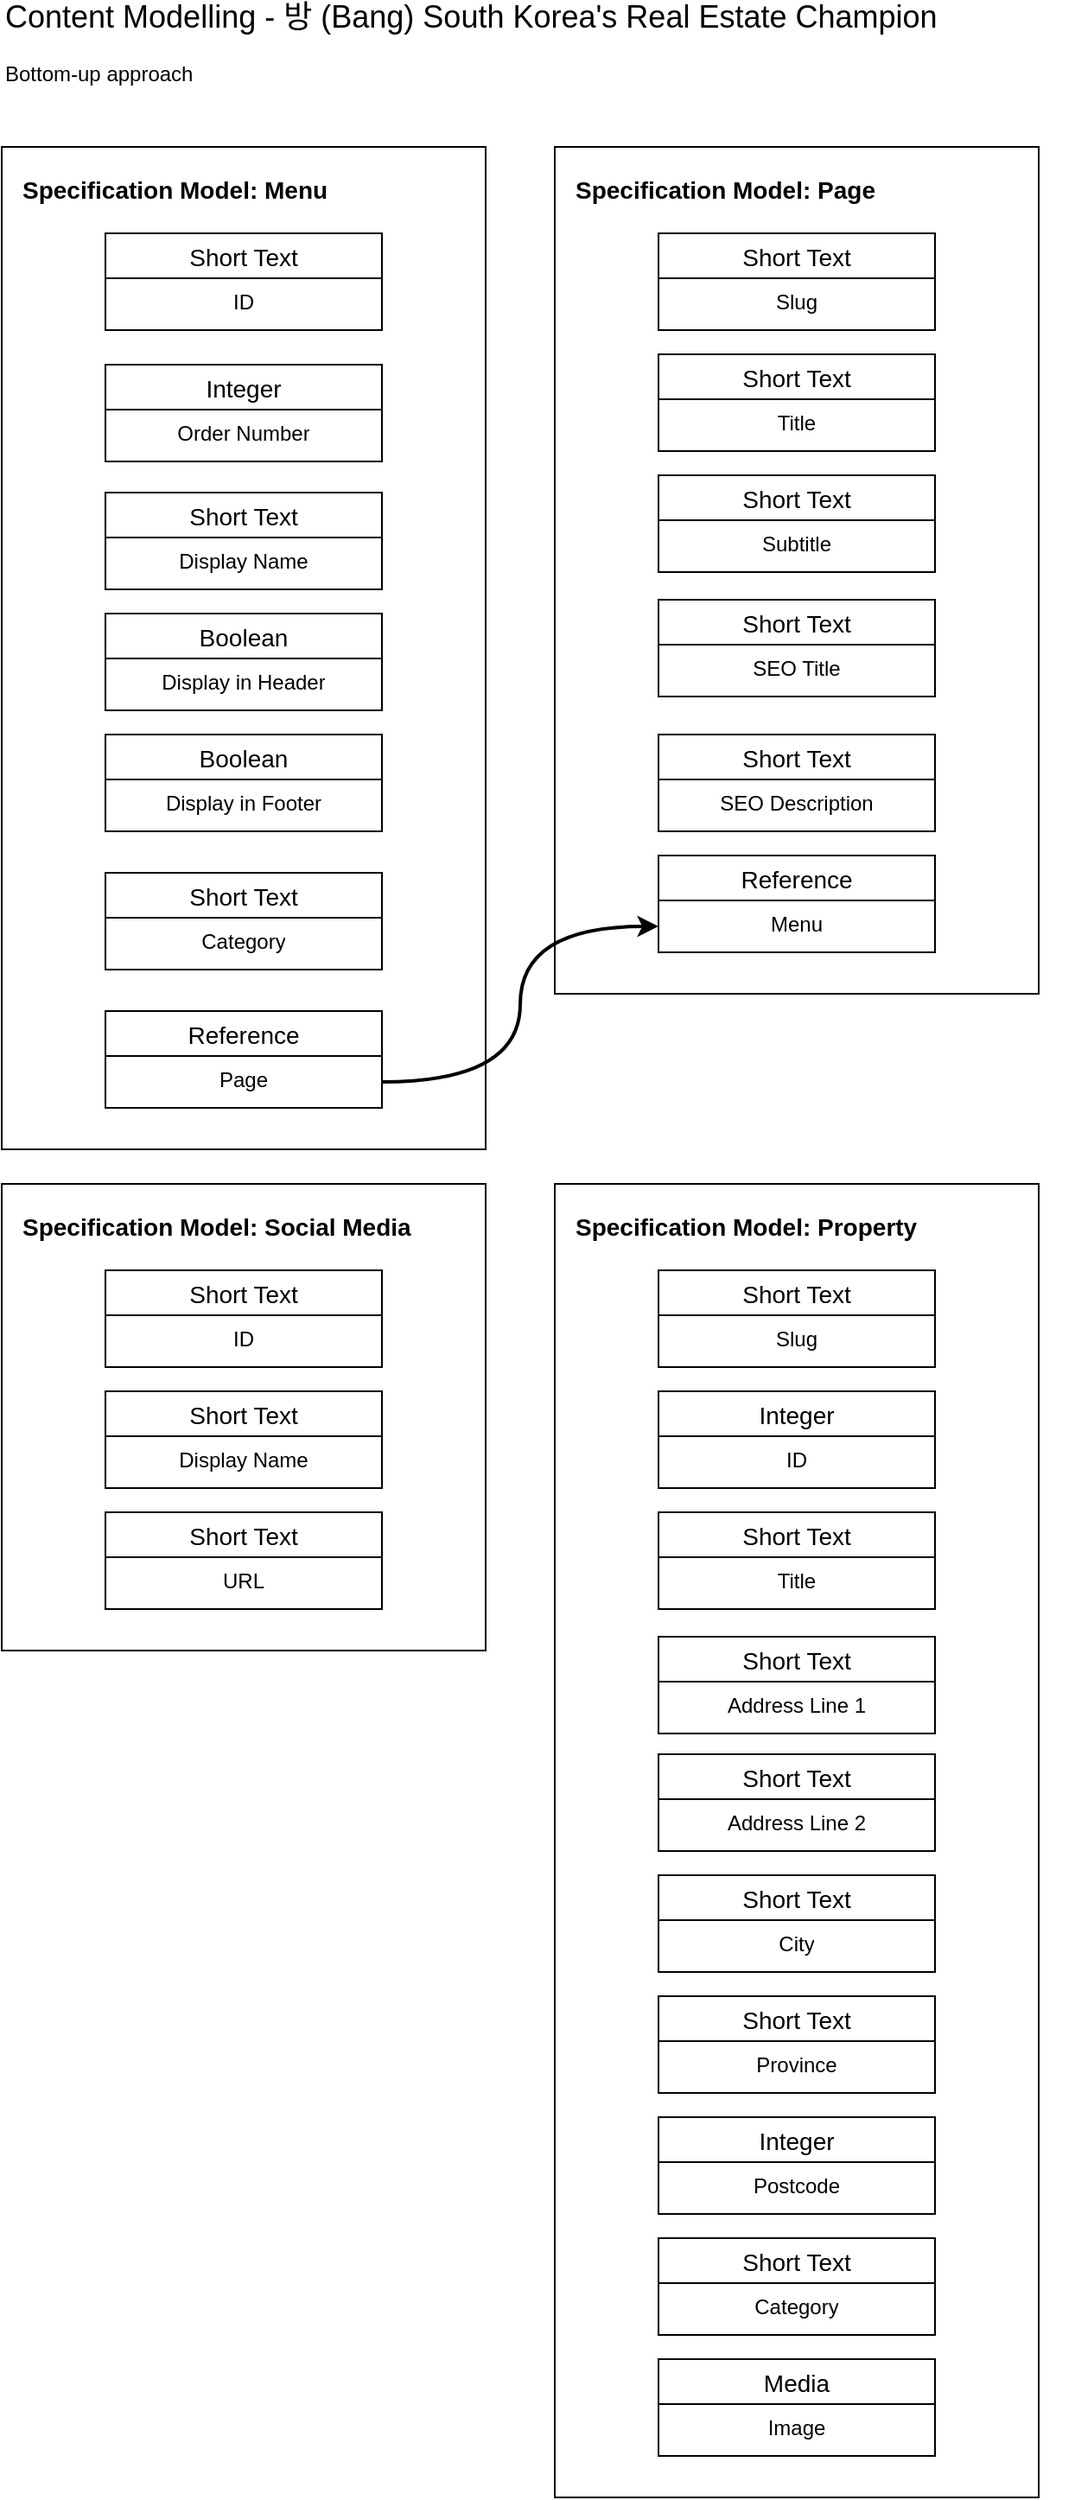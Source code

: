 <mxfile version="21.1.2" type="device">
  <diagram name="Page-1" id="0mzZ0FXUNe1HwxqdRipv">
    <mxGraphModel dx="1026" dy="1131" grid="1" gridSize="10" guides="1" tooltips="1" connect="1" arrows="1" fold="1" page="1" pageScale="1" pageWidth="1169" pageHeight="827" math="0" shadow="0">
      <root>
        <mxCell id="0" />
        <mxCell id="1" parent="0" />
        <mxCell id="A4oa1Aqxcal-LB0vRYpH-1" value="&lt;font style=&quot;&quot;&gt;&lt;span style=&quot;font-size: 18px;&quot;&gt;Content Modelling -&amp;nbsp;방 (Bang) South Korea&#39;s Real Estate Champion&lt;/span&gt;&lt;br&gt;&lt;br&gt;&lt;font style=&quot;font-size: 12px;&quot;&gt;Bottom-up approach&lt;/font&gt;&lt;br&gt;&lt;/font&gt;" style="text;html=1;strokeColor=none;fillColor=none;align=left;verticalAlign=middle;whiteSpace=wrap;rounded=0;" vertex="1" parent="1">
          <mxGeometry x="40" y="40" width="620" height="40" as="geometry" />
        </mxCell>
        <mxCell id="A4oa1Aqxcal-LB0vRYpH-38" value="" style="group" vertex="1" connectable="0" parent="1">
          <mxGeometry x="40" y="120" width="280" height="580" as="geometry" />
        </mxCell>
        <mxCell id="A4oa1Aqxcal-LB0vRYpH-2" value="" style="rounded=0;whiteSpace=wrap;html=1;" vertex="1" parent="A4oa1Aqxcal-LB0vRYpH-38">
          <mxGeometry width="280" height="580" as="geometry" />
        </mxCell>
        <mxCell id="A4oa1Aqxcal-LB0vRYpH-3" value="Specification Model: Menu" style="text;html=1;strokeColor=none;fillColor=none;align=left;verticalAlign=middle;whiteSpace=wrap;rounded=0;fontSize=14;fontStyle=1" vertex="1" parent="A4oa1Aqxcal-LB0vRYpH-38">
          <mxGeometry x="10" y="10" width="260" height="30" as="geometry" />
        </mxCell>
        <mxCell id="A4oa1Aqxcal-LB0vRYpH-21" value="Short Text" style="swimlane;fontStyle=0;childLayout=stackLayout;horizontal=1;startSize=26;horizontalStack=0;resizeParent=1;resizeParentMax=0;resizeLast=0;collapsible=1;marginBottom=0;align=center;fontSize=14;" vertex="1" parent="A4oa1Aqxcal-LB0vRYpH-38">
          <mxGeometry x="60" y="50" width="160" height="56" as="geometry" />
        </mxCell>
        <mxCell id="A4oa1Aqxcal-LB0vRYpH-22" value="ID" style="text;strokeColor=none;fillColor=none;spacingLeft=4;spacingRight=4;overflow=hidden;rotatable=0;points=[[0,0.5],[1,0.5]];portConstraint=eastwest;fontSize=12;whiteSpace=wrap;html=1;align=center;" vertex="1" parent="A4oa1Aqxcal-LB0vRYpH-21">
          <mxGeometry y="26" width="160" height="30" as="geometry" />
        </mxCell>
        <mxCell id="A4oa1Aqxcal-LB0vRYpH-25" value="Integer" style="swimlane;fontStyle=0;childLayout=stackLayout;horizontal=1;startSize=26;horizontalStack=0;resizeParent=1;resizeParentMax=0;resizeLast=0;collapsible=1;marginBottom=0;align=center;fontSize=14;" vertex="1" parent="A4oa1Aqxcal-LB0vRYpH-38">
          <mxGeometry x="60" y="126" width="160" height="56" as="geometry" />
        </mxCell>
        <mxCell id="A4oa1Aqxcal-LB0vRYpH-26" value="Order Number" style="text;strokeColor=none;fillColor=none;spacingLeft=4;spacingRight=4;overflow=hidden;rotatable=0;points=[[0,0.5],[1,0.5]];portConstraint=eastwest;fontSize=12;whiteSpace=wrap;html=1;align=center;" vertex="1" parent="A4oa1Aqxcal-LB0vRYpH-25">
          <mxGeometry y="26" width="160" height="30" as="geometry" />
        </mxCell>
        <mxCell id="A4oa1Aqxcal-LB0vRYpH-27" value="Short Text" style="swimlane;fontStyle=0;childLayout=stackLayout;horizontal=1;startSize=26;horizontalStack=0;resizeParent=1;resizeParentMax=0;resizeLast=0;collapsible=1;marginBottom=0;align=center;fontSize=14;" vertex="1" parent="A4oa1Aqxcal-LB0vRYpH-38">
          <mxGeometry x="60" y="200" width="160" height="56" as="geometry" />
        </mxCell>
        <mxCell id="A4oa1Aqxcal-LB0vRYpH-28" value="Display Name" style="text;strokeColor=none;fillColor=none;spacingLeft=4;spacingRight=4;overflow=hidden;rotatable=0;points=[[0,0.5],[1,0.5]];portConstraint=eastwest;fontSize=12;whiteSpace=wrap;html=1;align=center;" vertex="1" parent="A4oa1Aqxcal-LB0vRYpH-27">
          <mxGeometry y="26" width="160" height="30" as="geometry" />
        </mxCell>
        <mxCell id="A4oa1Aqxcal-LB0vRYpH-29" value="Boolean" style="swimlane;fontStyle=0;childLayout=stackLayout;horizontal=1;startSize=26;horizontalStack=0;resizeParent=1;resizeParentMax=0;resizeLast=0;collapsible=1;marginBottom=0;align=center;fontSize=14;" vertex="1" parent="A4oa1Aqxcal-LB0vRYpH-38">
          <mxGeometry x="60" y="270" width="160" height="56" as="geometry" />
        </mxCell>
        <mxCell id="A4oa1Aqxcal-LB0vRYpH-30" value="Display in Header" style="text;strokeColor=none;fillColor=none;spacingLeft=4;spacingRight=4;overflow=hidden;rotatable=0;points=[[0,0.5],[1,0.5]];portConstraint=eastwest;fontSize=12;whiteSpace=wrap;html=1;align=center;" vertex="1" parent="A4oa1Aqxcal-LB0vRYpH-29">
          <mxGeometry y="26" width="160" height="30" as="geometry" />
        </mxCell>
        <mxCell id="A4oa1Aqxcal-LB0vRYpH-31" value="Boolean" style="swimlane;fontStyle=0;childLayout=stackLayout;horizontal=1;startSize=26;horizontalStack=0;resizeParent=1;resizeParentMax=0;resizeLast=0;collapsible=1;marginBottom=0;align=center;fontSize=14;" vertex="1" parent="A4oa1Aqxcal-LB0vRYpH-38">
          <mxGeometry x="60" y="340" width="160" height="56" as="geometry" />
        </mxCell>
        <mxCell id="A4oa1Aqxcal-LB0vRYpH-32" value="Display in Footer" style="text;strokeColor=none;fillColor=none;spacingLeft=4;spacingRight=4;overflow=hidden;rotatable=0;points=[[0,0.5],[1,0.5]];portConstraint=eastwest;fontSize=12;whiteSpace=wrap;html=1;align=center;" vertex="1" parent="A4oa1Aqxcal-LB0vRYpH-31">
          <mxGeometry y="26" width="160" height="30" as="geometry" />
        </mxCell>
        <mxCell id="A4oa1Aqxcal-LB0vRYpH-33" value="Reference" style="swimlane;fontStyle=0;childLayout=stackLayout;horizontal=1;startSize=26;horizontalStack=0;resizeParent=1;resizeParentMax=0;resizeLast=0;collapsible=1;marginBottom=0;align=center;fontSize=14;" vertex="1" parent="A4oa1Aqxcal-LB0vRYpH-38">
          <mxGeometry x="60" y="500" width="160" height="56" as="geometry" />
        </mxCell>
        <mxCell id="A4oa1Aqxcal-LB0vRYpH-34" value="Page" style="text;strokeColor=none;fillColor=none;spacingLeft=4;spacingRight=4;overflow=hidden;rotatable=0;points=[[0,0.5],[1,0.5]];portConstraint=eastwest;fontSize=12;whiteSpace=wrap;html=1;align=center;" vertex="1" parent="A4oa1Aqxcal-LB0vRYpH-33">
          <mxGeometry y="26" width="160" height="30" as="geometry" />
        </mxCell>
        <mxCell id="A4oa1Aqxcal-LB0vRYpH-36" value="Short Text" style="swimlane;fontStyle=0;childLayout=stackLayout;horizontal=1;startSize=26;horizontalStack=0;resizeParent=1;resizeParentMax=0;resizeLast=0;collapsible=1;marginBottom=0;align=center;fontSize=14;" vertex="1" parent="A4oa1Aqxcal-LB0vRYpH-38">
          <mxGeometry x="60" y="420" width="160" height="56" as="geometry" />
        </mxCell>
        <mxCell id="A4oa1Aqxcal-LB0vRYpH-37" value="Category" style="text;strokeColor=none;fillColor=none;spacingLeft=4;spacingRight=4;overflow=hidden;rotatable=0;points=[[0,0.5],[1,0.5]];portConstraint=eastwest;fontSize=12;whiteSpace=wrap;html=1;align=center;" vertex="1" parent="A4oa1Aqxcal-LB0vRYpH-36">
          <mxGeometry y="26" width="160" height="30" as="geometry" />
        </mxCell>
        <mxCell id="A4oa1Aqxcal-LB0vRYpH-99" value="" style="group" vertex="1" connectable="0" parent="1">
          <mxGeometry x="360" y="720" width="280" height="760" as="geometry" />
        </mxCell>
        <mxCell id="A4oa1Aqxcal-LB0vRYpH-68" value="" style="rounded=0;whiteSpace=wrap;html=1;" vertex="1" parent="A4oa1Aqxcal-LB0vRYpH-99">
          <mxGeometry width="280" height="760" as="geometry" />
        </mxCell>
        <mxCell id="A4oa1Aqxcal-LB0vRYpH-69" value="Specification Model: Property" style="text;html=1;strokeColor=none;fillColor=none;align=left;verticalAlign=middle;whiteSpace=wrap;rounded=0;fontSize=14;fontStyle=1" vertex="1" parent="A4oa1Aqxcal-LB0vRYpH-99">
          <mxGeometry x="10" y="10" width="260" height="30" as="geometry" />
        </mxCell>
        <mxCell id="A4oa1Aqxcal-LB0vRYpH-70" value="Short Text" style="swimlane;fontStyle=0;childLayout=stackLayout;horizontal=1;startSize=26;horizontalStack=0;resizeParent=1;resizeParentMax=0;resizeLast=0;collapsible=1;marginBottom=0;align=center;fontSize=14;" vertex="1" parent="A4oa1Aqxcal-LB0vRYpH-99">
          <mxGeometry x="60" y="50" width="160" height="56" as="geometry" />
        </mxCell>
        <mxCell id="A4oa1Aqxcal-LB0vRYpH-71" value="Slug" style="text;strokeColor=none;fillColor=none;spacingLeft=4;spacingRight=4;overflow=hidden;rotatable=0;points=[[0,0.5],[1,0.5]];portConstraint=eastwest;fontSize=12;whiteSpace=wrap;html=1;align=center;" vertex="1" parent="A4oa1Aqxcal-LB0vRYpH-70">
          <mxGeometry y="26" width="160" height="30" as="geometry" />
        </mxCell>
        <mxCell id="A4oa1Aqxcal-LB0vRYpH-72" value="Media" style="swimlane;fontStyle=0;childLayout=stackLayout;horizontal=1;startSize=26;horizontalStack=0;resizeParent=1;resizeParentMax=0;resizeLast=0;collapsible=1;marginBottom=0;align=center;fontSize=14;" vertex="1" parent="A4oa1Aqxcal-LB0vRYpH-99">
          <mxGeometry x="60" y="680" width="160" height="56" as="geometry" />
        </mxCell>
        <mxCell id="A4oa1Aqxcal-LB0vRYpH-73" value="Image" style="text;strokeColor=none;fillColor=none;spacingLeft=4;spacingRight=4;overflow=hidden;rotatable=0;points=[[0,0.5],[1,0.5]];portConstraint=eastwest;fontSize=12;whiteSpace=wrap;html=1;align=center;" vertex="1" parent="A4oa1Aqxcal-LB0vRYpH-72">
          <mxGeometry y="26" width="160" height="30" as="geometry" />
        </mxCell>
        <mxCell id="A4oa1Aqxcal-LB0vRYpH-74" value="Short Text" style="swimlane;fontStyle=0;childLayout=stackLayout;horizontal=1;startSize=26;horizontalStack=0;resizeParent=1;resizeParentMax=0;resizeLast=0;collapsible=1;marginBottom=0;align=center;fontSize=14;" vertex="1" parent="A4oa1Aqxcal-LB0vRYpH-99">
          <mxGeometry x="60" y="190" width="160" height="56" as="geometry" />
        </mxCell>
        <mxCell id="A4oa1Aqxcal-LB0vRYpH-75" value="Title" style="text;strokeColor=none;fillColor=none;spacingLeft=4;spacingRight=4;overflow=hidden;rotatable=0;points=[[0,0.5],[1,0.5]];portConstraint=eastwest;fontSize=12;whiteSpace=wrap;html=1;align=center;" vertex="1" parent="A4oa1Aqxcal-LB0vRYpH-74">
          <mxGeometry y="26" width="160" height="30" as="geometry" />
        </mxCell>
        <mxCell id="A4oa1Aqxcal-LB0vRYpH-82" value="Short Text" style="swimlane;fontStyle=0;childLayout=stackLayout;horizontal=1;startSize=26;horizontalStack=0;resizeParent=1;resizeParentMax=0;resizeLast=0;collapsible=1;marginBottom=0;align=center;fontSize=14;" vertex="1" parent="A4oa1Aqxcal-LB0vRYpH-99">
          <mxGeometry x="60" y="262" width="160" height="56" as="geometry" />
        </mxCell>
        <mxCell id="A4oa1Aqxcal-LB0vRYpH-83" value="Address Line 1&lt;br&gt;" style="text;strokeColor=none;fillColor=none;spacingLeft=4;spacingRight=4;overflow=hidden;rotatable=0;points=[[0,0.5],[1,0.5]];portConstraint=eastwest;fontSize=12;whiteSpace=wrap;html=1;align=center;" vertex="1" parent="A4oa1Aqxcal-LB0vRYpH-82">
          <mxGeometry y="26" width="160" height="30" as="geometry" />
        </mxCell>
        <mxCell id="A4oa1Aqxcal-LB0vRYpH-84" value="Integer" style="swimlane;fontStyle=0;childLayout=stackLayout;horizontal=1;startSize=26;horizontalStack=0;resizeParent=1;resizeParentMax=0;resizeLast=0;collapsible=1;marginBottom=0;align=center;fontSize=14;" vertex="1" parent="A4oa1Aqxcal-LB0vRYpH-99">
          <mxGeometry x="60" y="120" width="160" height="56" as="geometry" />
        </mxCell>
        <mxCell id="A4oa1Aqxcal-LB0vRYpH-85" value="ID" style="text;strokeColor=none;fillColor=none;spacingLeft=4;spacingRight=4;overflow=hidden;rotatable=0;points=[[0,0.5],[1,0.5]];portConstraint=eastwest;fontSize=12;whiteSpace=wrap;html=1;align=center;" vertex="1" parent="A4oa1Aqxcal-LB0vRYpH-84">
          <mxGeometry y="26" width="160" height="30" as="geometry" />
        </mxCell>
        <mxCell id="A4oa1Aqxcal-LB0vRYpH-86" value="Short Text" style="swimlane;fontStyle=0;childLayout=stackLayout;horizontal=1;startSize=26;horizontalStack=0;resizeParent=1;resizeParentMax=0;resizeLast=0;collapsible=1;marginBottom=0;align=center;fontSize=14;" vertex="1" parent="A4oa1Aqxcal-LB0vRYpH-99">
          <mxGeometry x="60" y="330" width="160" height="56" as="geometry" />
        </mxCell>
        <mxCell id="A4oa1Aqxcal-LB0vRYpH-87" value="Address Line 2" style="text;strokeColor=none;fillColor=none;spacingLeft=4;spacingRight=4;overflow=hidden;rotatable=0;points=[[0,0.5],[1,0.5]];portConstraint=eastwest;fontSize=12;whiteSpace=wrap;html=1;align=center;" vertex="1" parent="A4oa1Aqxcal-LB0vRYpH-86">
          <mxGeometry y="26" width="160" height="30" as="geometry" />
        </mxCell>
        <mxCell id="A4oa1Aqxcal-LB0vRYpH-88" value="Short Text" style="swimlane;fontStyle=0;childLayout=stackLayout;horizontal=1;startSize=26;horizontalStack=0;resizeParent=1;resizeParentMax=0;resizeLast=0;collapsible=1;marginBottom=0;align=center;fontSize=14;" vertex="1" parent="A4oa1Aqxcal-LB0vRYpH-99">
          <mxGeometry x="60" y="400" width="160" height="56" as="geometry" />
        </mxCell>
        <mxCell id="A4oa1Aqxcal-LB0vRYpH-89" value="City" style="text;strokeColor=none;fillColor=none;spacingLeft=4;spacingRight=4;overflow=hidden;rotatable=0;points=[[0,0.5],[1,0.5]];portConstraint=eastwest;fontSize=12;whiteSpace=wrap;html=1;align=center;" vertex="1" parent="A4oa1Aqxcal-LB0vRYpH-88">
          <mxGeometry y="26" width="160" height="30" as="geometry" />
        </mxCell>
        <mxCell id="A4oa1Aqxcal-LB0vRYpH-90" value="Short Text" style="swimlane;fontStyle=0;childLayout=stackLayout;horizontal=1;startSize=26;horizontalStack=0;resizeParent=1;resizeParentMax=0;resizeLast=0;collapsible=1;marginBottom=0;align=center;fontSize=14;" vertex="1" parent="A4oa1Aqxcal-LB0vRYpH-99">
          <mxGeometry x="60" y="470" width="160" height="56" as="geometry" />
        </mxCell>
        <mxCell id="A4oa1Aqxcal-LB0vRYpH-91" value="Province" style="text;strokeColor=none;fillColor=none;spacingLeft=4;spacingRight=4;overflow=hidden;rotatable=0;points=[[0,0.5],[1,0.5]];portConstraint=eastwest;fontSize=12;whiteSpace=wrap;html=1;align=center;" vertex="1" parent="A4oa1Aqxcal-LB0vRYpH-90">
          <mxGeometry y="26" width="160" height="30" as="geometry" />
        </mxCell>
        <mxCell id="A4oa1Aqxcal-LB0vRYpH-94" value="Integer" style="swimlane;fontStyle=0;childLayout=stackLayout;horizontal=1;startSize=26;horizontalStack=0;resizeParent=1;resizeParentMax=0;resizeLast=0;collapsible=1;marginBottom=0;align=center;fontSize=14;" vertex="1" parent="A4oa1Aqxcal-LB0vRYpH-99">
          <mxGeometry x="60" y="540" width="160" height="56" as="geometry" />
        </mxCell>
        <mxCell id="A4oa1Aqxcal-LB0vRYpH-95" value="Postcode" style="text;strokeColor=none;fillColor=none;spacingLeft=4;spacingRight=4;overflow=hidden;rotatable=0;points=[[0,0.5],[1,0.5]];portConstraint=eastwest;fontSize=12;whiteSpace=wrap;html=1;align=center;" vertex="1" parent="A4oa1Aqxcal-LB0vRYpH-94">
          <mxGeometry y="26" width="160" height="30" as="geometry" />
        </mxCell>
        <mxCell id="A4oa1Aqxcal-LB0vRYpH-96" value="Short Text" style="swimlane;fontStyle=0;childLayout=stackLayout;horizontal=1;startSize=26;horizontalStack=0;resizeParent=1;resizeParentMax=0;resizeLast=0;collapsible=1;marginBottom=0;align=center;fontSize=14;" vertex="1" parent="A4oa1Aqxcal-LB0vRYpH-99">
          <mxGeometry x="60" y="610" width="160" height="56" as="geometry" />
        </mxCell>
        <mxCell id="A4oa1Aqxcal-LB0vRYpH-97" value="Category" style="text;strokeColor=none;fillColor=none;spacingLeft=4;spacingRight=4;overflow=hidden;rotatable=0;points=[[0,0.5],[1,0.5]];portConstraint=eastwest;fontSize=12;whiteSpace=wrap;html=1;align=center;" vertex="1" parent="A4oa1Aqxcal-LB0vRYpH-96">
          <mxGeometry y="26" width="160" height="30" as="geometry" />
        </mxCell>
        <mxCell id="A4oa1Aqxcal-LB0vRYpH-115" value="" style="group" vertex="1" connectable="0" parent="1">
          <mxGeometry x="40" y="720" width="280" height="270" as="geometry" />
        </mxCell>
        <mxCell id="A4oa1Aqxcal-LB0vRYpH-101" value="" style="rounded=0;whiteSpace=wrap;html=1;" vertex="1" parent="A4oa1Aqxcal-LB0vRYpH-115">
          <mxGeometry width="280" height="270" as="geometry" />
        </mxCell>
        <mxCell id="A4oa1Aqxcal-LB0vRYpH-102" value="Specification Model: Social Media" style="text;html=1;strokeColor=none;fillColor=none;align=left;verticalAlign=middle;whiteSpace=wrap;rounded=0;fontSize=14;fontStyle=1" vertex="1" parent="A4oa1Aqxcal-LB0vRYpH-115">
          <mxGeometry x="10" y="10" width="260" height="30" as="geometry" />
        </mxCell>
        <mxCell id="A4oa1Aqxcal-LB0vRYpH-103" value="Short Text" style="swimlane;fontStyle=0;childLayout=stackLayout;horizontal=1;startSize=26;horizontalStack=0;resizeParent=1;resizeParentMax=0;resizeLast=0;collapsible=1;marginBottom=0;align=center;fontSize=14;" vertex="1" parent="A4oa1Aqxcal-LB0vRYpH-115">
          <mxGeometry x="60" y="50" width="160" height="56" as="geometry" />
        </mxCell>
        <mxCell id="A4oa1Aqxcal-LB0vRYpH-104" value="ID" style="text;strokeColor=none;fillColor=none;spacingLeft=4;spacingRight=4;overflow=hidden;rotatable=0;points=[[0,0.5],[1,0.5]];portConstraint=eastwest;fontSize=12;whiteSpace=wrap;html=1;align=center;" vertex="1" parent="A4oa1Aqxcal-LB0vRYpH-103">
          <mxGeometry y="26" width="160" height="30" as="geometry" />
        </mxCell>
        <mxCell id="A4oa1Aqxcal-LB0vRYpH-107" value="Short Text" style="swimlane;fontStyle=0;childLayout=stackLayout;horizontal=1;startSize=26;horizontalStack=0;resizeParent=1;resizeParentMax=0;resizeLast=0;collapsible=1;marginBottom=0;align=center;fontSize=14;" vertex="1" parent="A4oa1Aqxcal-LB0vRYpH-115">
          <mxGeometry x="60" y="190" width="160" height="56" as="geometry" />
        </mxCell>
        <mxCell id="A4oa1Aqxcal-LB0vRYpH-108" value="URL" style="text;strokeColor=none;fillColor=none;spacingLeft=4;spacingRight=4;overflow=hidden;rotatable=0;points=[[0,0.5],[1,0.5]];portConstraint=eastwest;fontSize=12;whiteSpace=wrap;html=1;align=center;" vertex="1" parent="A4oa1Aqxcal-LB0vRYpH-107">
          <mxGeometry y="26" width="160" height="30" as="geometry" />
        </mxCell>
        <mxCell id="A4oa1Aqxcal-LB0vRYpH-113" value="Short Text" style="swimlane;fontStyle=0;childLayout=stackLayout;horizontal=1;startSize=26;horizontalStack=0;resizeParent=1;resizeParentMax=0;resizeLast=0;collapsible=1;marginBottom=0;align=center;fontSize=14;" vertex="1" parent="A4oa1Aqxcal-LB0vRYpH-115">
          <mxGeometry x="60" y="120" width="160" height="56" as="geometry" />
        </mxCell>
        <mxCell id="A4oa1Aqxcal-LB0vRYpH-114" value="Display Name" style="text;strokeColor=none;fillColor=none;spacingLeft=4;spacingRight=4;overflow=hidden;rotatable=0;points=[[0,0.5],[1,0.5]];portConstraint=eastwest;fontSize=12;whiteSpace=wrap;html=1;align=center;" vertex="1" parent="A4oa1Aqxcal-LB0vRYpH-113">
          <mxGeometry y="26" width="160" height="30" as="geometry" />
        </mxCell>
        <mxCell id="A4oa1Aqxcal-LB0vRYpH-39" value="" style="rounded=0;whiteSpace=wrap;html=1;" vertex="1" parent="1">
          <mxGeometry x="360" y="120" width="280" height="490" as="geometry" />
        </mxCell>
        <mxCell id="A4oa1Aqxcal-LB0vRYpH-40" value="Specification Model: Page" style="text;html=1;strokeColor=none;fillColor=none;align=left;verticalAlign=middle;whiteSpace=wrap;rounded=0;fontSize=14;fontStyle=1" vertex="1" parent="1">
          <mxGeometry x="370" y="130" width="260" height="30" as="geometry" />
        </mxCell>
        <mxCell id="A4oa1Aqxcal-LB0vRYpH-41" value="Short Text" style="swimlane;fontStyle=0;childLayout=stackLayout;horizontal=1;startSize=26;horizontalStack=0;resizeParent=1;resizeParentMax=0;resizeLast=0;collapsible=1;marginBottom=0;align=center;fontSize=14;" vertex="1" parent="1">
          <mxGeometry x="420" y="170" width="160" height="56" as="geometry" />
        </mxCell>
        <mxCell id="A4oa1Aqxcal-LB0vRYpH-42" value="Slug" style="text;strokeColor=none;fillColor=none;spacingLeft=4;spacingRight=4;overflow=hidden;rotatable=0;points=[[0,0.5],[1,0.5]];portConstraint=eastwest;fontSize=12;whiteSpace=wrap;html=1;align=center;" vertex="1" parent="A4oa1Aqxcal-LB0vRYpH-41">
          <mxGeometry y="26" width="160" height="30" as="geometry" />
        </mxCell>
        <mxCell id="A4oa1Aqxcal-LB0vRYpH-43" value="Short Text" style="swimlane;fontStyle=0;childLayout=stackLayout;horizontal=1;startSize=26;horizontalStack=0;resizeParent=1;resizeParentMax=0;resizeLast=0;collapsible=1;marginBottom=0;align=center;fontSize=14;" vertex="1" parent="1">
          <mxGeometry x="420" y="240" width="160" height="56" as="geometry" />
        </mxCell>
        <mxCell id="A4oa1Aqxcal-LB0vRYpH-44" value="Title" style="text;strokeColor=none;fillColor=none;spacingLeft=4;spacingRight=4;overflow=hidden;rotatable=0;points=[[0,0.5],[1,0.5]];portConstraint=eastwest;fontSize=12;whiteSpace=wrap;html=1;align=center;" vertex="1" parent="A4oa1Aqxcal-LB0vRYpH-43">
          <mxGeometry y="26" width="160" height="30" as="geometry" />
        </mxCell>
        <mxCell id="A4oa1Aqxcal-LB0vRYpH-45" value="Short Text" style="swimlane;fontStyle=0;childLayout=stackLayout;horizontal=1;startSize=26;horizontalStack=0;resizeParent=1;resizeParentMax=0;resizeLast=0;collapsible=1;marginBottom=0;align=center;fontSize=14;" vertex="1" parent="1">
          <mxGeometry x="420" y="310" width="160" height="56" as="geometry" />
        </mxCell>
        <mxCell id="A4oa1Aqxcal-LB0vRYpH-46" value="Subtitle" style="text;strokeColor=none;fillColor=none;spacingLeft=4;spacingRight=4;overflow=hidden;rotatable=0;points=[[0,0.5],[1,0.5]];portConstraint=eastwest;fontSize=12;whiteSpace=wrap;html=1;align=center;" vertex="1" parent="A4oa1Aqxcal-LB0vRYpH-45">
          <mxGeometry y="26" width="160" height="30" as="geometry" />
        </mxCell>
        <mxCell id="A4oa1Aqxcal-LB0vRYpH-47" value="Short Text" style="swimlane;fontStyle=0;childLayout=stackLayout;horizontal=1;startSize=26;horizontalStack=0;resizeParent=1;resizeParentMax=0;resizeLast=0;collapsible=1;marginBottom=0;align=center;fontSize=14;" vertex="1" parent="1">
          <mxGeometry x="420" y="382" width="160" height="56" as="geometry" />
        </mxCell>
        <mxCell id="A4oa1Aqxcal-LB0vRYpH-48" value="SEO Title" style="text;strokeColor=none;fillColor=none;spacingLeft=4;spacingRight=4;overflow=hidden;rotatable=0;points=[[0,0.5],[1,0.5]];portConstraint=eastwest;fontSize=12;whiteSpace=wrap;html=1;align=center;" vertex="1" parent="A4oa1Aqxcal-LB0vRYpH-47">
          <mxGeometry y="26" width="160" height="30" as="geometry" />
        </mxCell>
        <mxCell id="A4oa1Aqxcal-LB0vRYpH-49" value="Short Text" style="swimlane;fontStyle=0;childLayout=stackLayout;horizontal=1;startSize=26;horizontalStack=0;resizeParent=1;resizeParentMax=0;resizeLast=0;collapsible=1;marginBottom=0;align=center;fontSize=14;" vertex="1" parent="1">
          <mxGeometry x="420" y="460" width="160" height="56" as="geometry" />
        </mxCell>
        <mxCell id="A4oa1Aqxcal-LB0vRYpH-50" value="SEO Description" style="text;strokeColor=none;fillColor=none;spacingLeft=4;spacingRight=4;overflow=hidden;rotatable=0;points=[[0,0.5],[1,0.5]];portConstraint=eastwest;fontSize=12;whiteSpace=wrap;html=1;align=center;" vertex="1" parent="A4oa1Aqxcal-LB0vRYpH-49">
          <mxGeometry y="26" width="160" height="30" as="geometry" />
        </mxCell>
        <mxCell id="A4oa1Aqxcal-LB0vRYpH-134" value="Reference" style="swimlane;fontStyle=0;childLayout=stackLayout;horizontal=1;startSize=26;horizontalStack=0;resizeParent=1;resizeParentMax=0;resizeLast=0;collapsible=1;marginBottom=0;align=center;fontSize=14;" vertex="1" parent="1">
          <mxGeometry x="420" y="530" width="160" height="56" as="geometry" />
        </mxCell>
        <mxCell id="A4oa1Aqxcal-LB0vRYpH-135" value="Menu" style="text;strokeColor=none;fillColor=none;spacingLeft=4;spacingRight=4;overflow=hidden;rotatable=0;points=[[0,0.5],[1,0.5]];portConstraint=eastwest;fontSize=12;whiteSpace=wrap;html=1;align=center;" vertex="1" parent="A4oa1Aqxcal-LB0vRYpH-134">
          <mxGeometry y="26" width="160" height="30" as="geometry" />
        </mxCell>
        <mxCell id="A4oa1Aqxcal-LB0vRYpH-136" style="edgeStyle=orthogonalEdgeStyle;orthogonalLoop=1;jettySize=auto;html=1;strokeColor=default;curved=1;strokeWidth=2;" edge="1" parent="1" source="A4oa1Aqxcal-LB0vRYpH-34" target="A4oa1Aqxcal-LB0vRYpH-135">
          <mxGeometry relative="1" as="geometry" />
        </mxCell>
      </root>
    </mxGraphModel>
  </diagram>
</mxfile>
